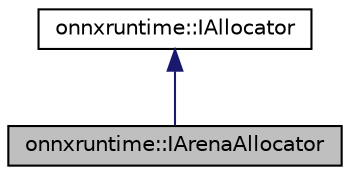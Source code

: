 digraph "onnxruntime::IArenaAllocator"
{
  edge [fontname="Helvetica",fontsize="10",labelfontname="Helvetica",labelfontsize="10"];
  node [fontname="Helvetica",fontsize="10",shape=record];
  Node4 [label="onnxruntime::IArenaAllocator",height=0.2,width=0.4,color="black", fillcolor="grey75", style="filled", fontcolor="black"];
  Node5 -> Node4 [dir="back",color="midnightblue",fontsize="10",style="solid",fontname="Helvetica"];
  Node5 [label="onnxruntime::IAllocator",height=0.2,width=0.4,color="black", fillcolor="white", style="filled",URL="$classonnxruntime_1_1IAllocator.html"];
}
